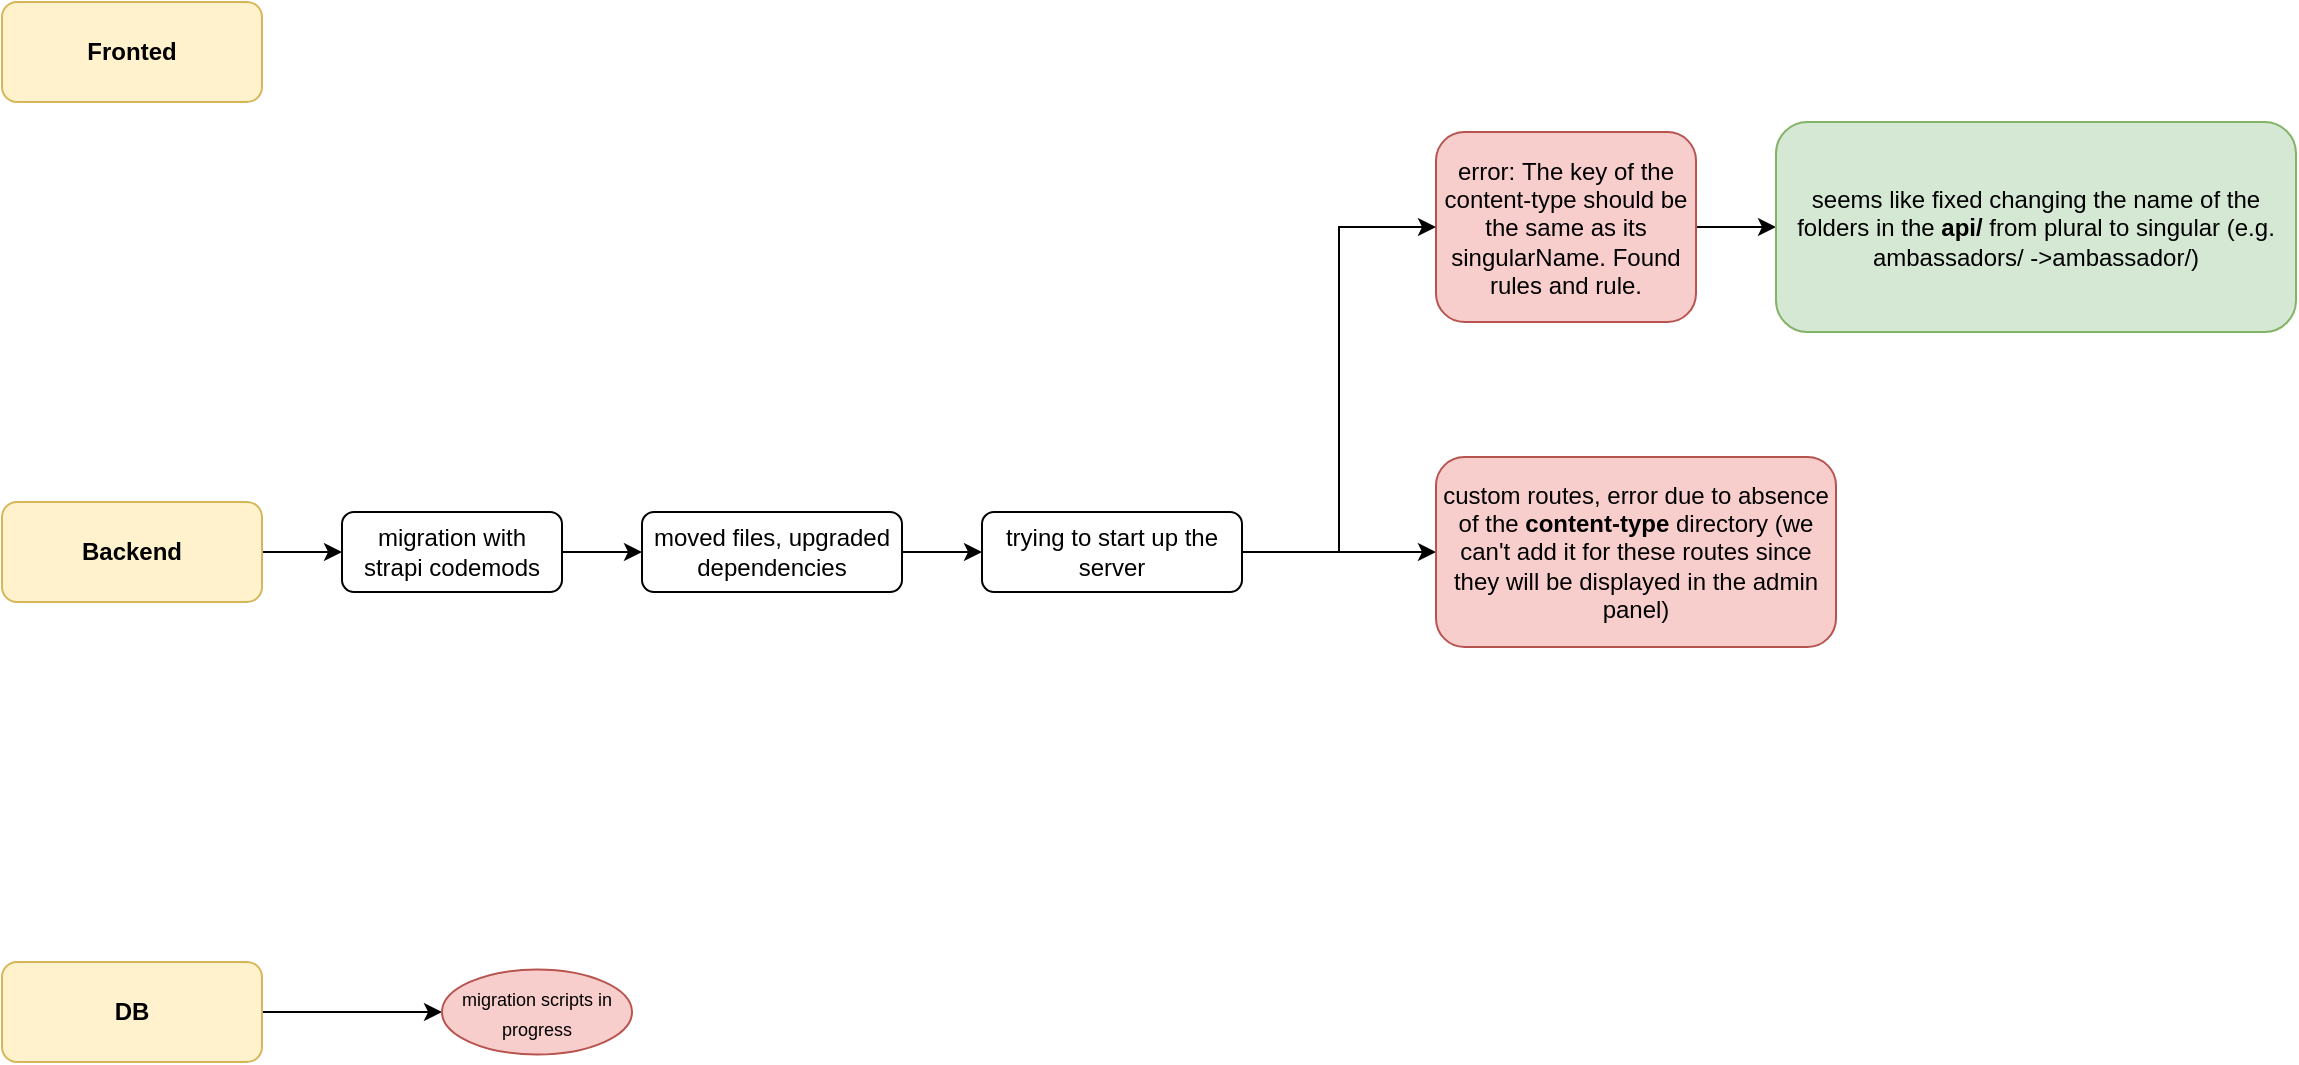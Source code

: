<mxfile version="17.1.3" type="github">
  <diagram id="J4wC34Yu5fieh8alF0eG" name="Page-1">
    <mxGraphModel dx="1028" dy="662" grid="1" gridSize="10" guides="1" tooltips="1" connect="1" arrows="1" fold="1" page="1" pageScale="1" pageWidth="827" pageHeight="1169" math="0" shadow="0">
      <root>
        <mxCell id="0" />
        <mxCell id="1" parent="0" />
        <mxCell id="TM4qYt3Gy3iJOAzo3s-N-1" value="&lt;b&gt;Fronted&lt;/b&gt;" style="rounded=1;whiteSpace=wrap;html=1;fillColor=#fff2cc;strokeColor=#d6b656;" vertex="1" parent="1">
          <mxGeometry x="110" y="230" width="130" height="50" as="geometry" />
        </mxCell>
        <mxCell id="TM4qYt3Gy3iJOAzo3s-N-10" value="" style="edgeStyle=orthogonalEdgeStyle;rounded=0;orthogonalLoop=1;jettySize=auto;html=1;fontSize=9;" edge="1" parent="1" source="TM4qYt3Gy3iJOAzo3s-N-2" target="TM4qYt3Gy3iJOAzo3s-N-9">
          <mxGeometry relative="1" as="geometry" />
        </mxCell>
        <mxCell id="TM4qYt3Gy3iJOAzo3s-N-2" value="&lt;b&gt;Backend&lt;/b&gt;" style="rounded=1;whiteSpace=wrap;html=1;fillColor=#fff2cc;strokeColor=#d6b656;" vertex="1" parent="1">
          <mxGeometry x="110" y="480" width="130" height="50" as="geometry" />
        </mxCell>
        <mxCell id="TM4qYt3Gy3iJOAzo3s-N-6" value="" style="edgeStyle=orthogonalEdgeStyle;rounded=0;orthogonalLoop=1;jettySize=auto;html=1;" edge="1" parent="1" source="TM4qYt3Gy3iJOAzo3s-N-3" target="TM4qYt3Gy3iJOAzo3s-N-5">
          <mxGeometry relative="1" as="geometry" />
        </mxCell>
        <mxCell id="TM4qYt3Gy3iJOAzo3s-N-3" value="&lt;b&gt;DB&lt;/b&gt;" style="rounded=1;whiteSpace=wrap;html=1;fillColor=#fff2cc;strokeColor=#d6b656;" vertex="1" parent="1">
          <mxGeometry x="110" y="710" width="130" height="50" as="geometry" />
        </mxCell>
        <mxCell id="TM4qYt3Gy3iJOAzo3s-N-5" value="&lt;font style=&quot;font-size: 9px&quot;&gt;migration scripts in progress&lt;/font&gt;" style="ellipse;whiteSpace=wrap;html=1;fillColor=#f8cecc;strokeColor=#b85450;rounded=1;" vertex="1" parent="1">
          <mxGeometry x="330" y="713.75" width="95" height="42.5" as="geometry" />
        </mxCell>
        <mxCell id="TM4qYt3Gy3iJOAzo3s-N-12" value="" style="edgeStyle=orthogonalEdgeStyle;rounded=0;orthogonalLoop=1;jettySize=auto;html=1;fontSize=9;" edge="1" parent="1" source="TM4qYt3Gy3iJOAzo3s-N-9" target="TM4qYt3Gy3iJOAzo3s-N-11">
          <mxGeometry relative="1" as="geometry" />
        </mxCell>
        <mxCell id="TM4qYt3Gy3iJOAzo3s-N-9" value="migration with&lt;br&gt;strapi codemods" style="rounded=1;whiteSpace=wrap;html=1;strokeColor=default;" vertex="1" parent="1">
          <mxGeometry x="280" y="485" width="110" height="40" as="geometry" />
        </mxCell>
        <mxCell id="TM4qYt3Gy3iJOAzo3s-N-18" value="" style="edgeStyle=orthogonalEdgeStyle;rounded=0;orthogonalLoop=1;jettySize=auto;html=1;fontSize=9;" edge="1" parent="1" source="TM4qYt3Gy3iJOAzo3s-N-11" target="TM4qYt3Gy3iJOAzo3s-N-17">
          <mxGeometry relative="1" as="geometry" />
        </mxCell>
        <mxCell id="TM4qYt3Gy3iJOAzo3s-N-11" value="moved files, upgraded dependencies" style="rounded=1;whiteSpace=wrap;html=1;strokeColor=default;" vertex="1" parent="1">
          <mxGeometry x="430" y="485" width="130" height="40" as="geometry" />
        </mxCell>
        <mxCell id="TM4qYt3Gy3iJOAzo3s-N-16" value="" style="edgeStyle=orthogonalEdgeStyle;rounded=0;orthogonalLoop=1;jettySize=auto;html=1;fontSize=9;" edge="1" parent="1" source="TM4qYt3Gy3iJOAzo3s-N-13" target="TM4qYt3Gy3iJOAzo3s-N-15">
          <mxGeometry relative="1" as="geometry" />
        </mxCell>
        <mxCell id="TM4qYt3Gy3iJOAzo3s-N-13" value="error:&amp;nbsp;The key of the content-type should be the same as its singularName. Found rules and rule." style="rounded=1;whiteSpace=wrap;html=1;strokeColor=#b85450;fillColor=#f8cecc;" vertex="1" parent="1">
          <mxGeometry x="827" y="295" width="130" height="95" as="geometry" />
        </mxCell>
        <mxCell id="TM4qYt3Gy3iJOAzo3s-N-15" value="seems like fixed changing the name of the folders in the &lt;b&gt;api/ &lt;/b&gt;from plural to singular&lt;b&gt;&amp;nbsp;&lt;/b&gt;(e.g. ambassadors/ -&amp;gt;ambassador/)" style="whiteSpace=wrap;html=1;rounded=1;fillColor=#d5e8d4;strokeColor=#82b366;" vertex="1" parent="1">
          <mxGeometry x="997" y="290" width="260" height="105" as="geometry" />
        </mxCell>
        <mxCell id="TM4qYt3Gy3iJOAzo3s-N-19" style="edgeStyle=orthogonalEdgeStyle;rounded=0;orthogonalLoop=1;jettySize=auto;html=1;exitX=1;exitY=0.5;exitDx=0;exitDy=0;entryX=0;entryY=0.5;entryDx=0;entryDy=0;fontSize=9;" edge="1" parent="1" source="TM4qYt3Gy3iJOAzo3s-N-17" target="TM4qYt3Gy3iJOAzo3s-N-13">
          <mxGeometry relative="1" as="geometry" />
        </mxCell>
        <mxCell id="TM4qYt3Gy3iJOAzo3s-N-21" style="edgeStyle=orthogonalEdgeStyle;rounded=0;orthogonalLoop=1;jettySize=auto;html=1;exitX=1;exitY=0.5;exitDx=0;exitDy=0;entryX=0;entryY=0.5;entryDx=0;entryDy=0;fontSize=9;" edge="1" parent="1" source="TM4qYt3Gy3iJOAzo3s-N-17" target="TM4qYt3Gy3iJOAzo3s-N-20">
          <mxGeometry relative="1" as="geometry" />
        </mxCell>
        <mxCell id="TM4qYt3Gy3iJOAzo3s-N-17" value="trying to start up the server" style="rounded=1;whiteSpace=wrap;html=1;strokeColor=default;" vertex="1" parent="1">
          <mxGeometry x="600" y="485" width="130" height="40" as="geometry" />
        </mxCell>
        <mxCell id="TM4qYt3Gy3iJOAzo3s-N-20" value="custom routes, error due to absence of the &lt;b&gt;content-type&lt;/b&gt; directory (we can&#39;t add it for these routes since they will be displayed in the admin panel)" style="rounded=1;whiteSpace=wrap;html=1;strokeColor=#b85450;fillColor=#f8cecc;" vertex="1" parent="1">
          <mxGeometry x="827" y="457.5" width="200" height="95" as="geometry" />
        </mxCell>
      </root>
    </mxGraphModel>
  </diagram>
</mxfile>
